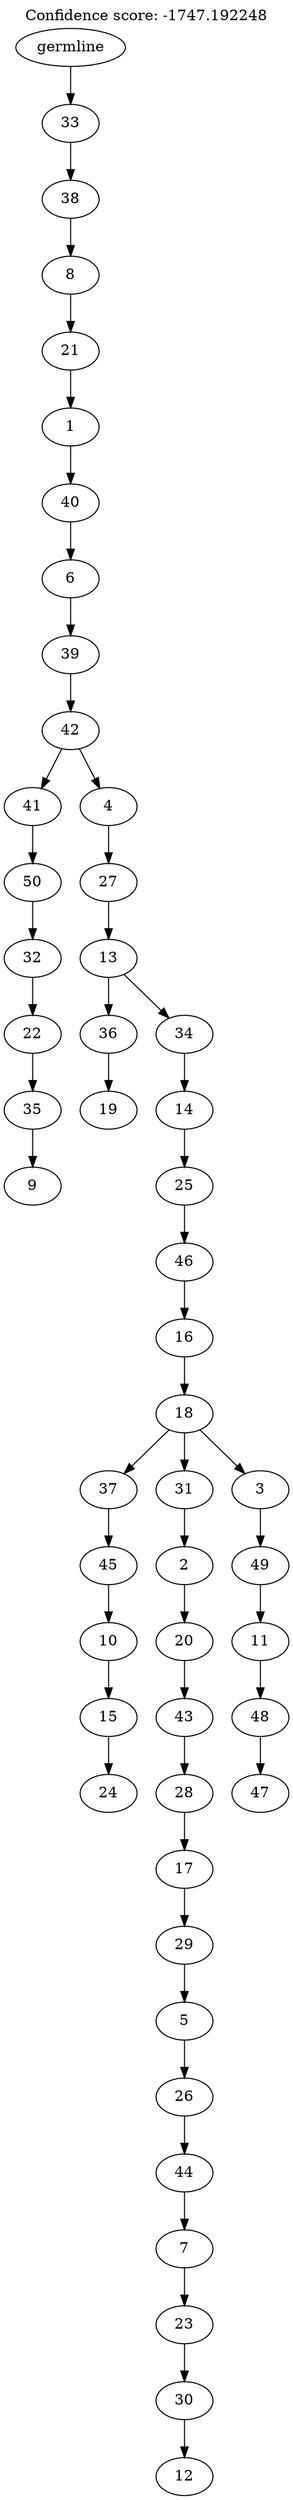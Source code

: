 digraph g {
	"49" -> "50";
	"50" [label="9"];
	"48" -> "49";
	"49" [label="35"];
	"47" -> "48";
	"48" [label="22"];
	"46" -> "47";
	"47" [label="32"];
	"45" -> "46";
	"46" [label="50"];
	"43" -> "44";
	"44" [label="19"];
	"41" -> "42";
	"42" [label="24"];
	"40" -> "41";
	"41" [label="15"];
	"39" -> "40";
	"40" [label="10"];
	"38" -> "39";
	"39" [label="45"];
	"36" -> "37";
	"37" [label="12"];
	"35" -> "36";
	"36" [label="30"];
	"34" -> "35";
	"35" [label="23"];
	"33" -> "34";
	"34" [label="7"];
	"32" -> "33";
	"33" [label="44"];
	"31" -> "32";
	"32" [label="26"];
	"30" -> "31";
	"31" [label="5"];
	"29" -> "30";
	"30" [label="29"];
	"28" -> "29";
	"29" [label="17"];
	"27" -> "28";
	"28" [label="28"];
	"26" -> "27";
	"27" [label="43"];
	"25" -> "26";
	"26" [label="20"];
	"24" -> "25";
	"25" [label="2"];
	"22" -> "23";
	"23" [label="47"];
	"21" -> "22";
	"22" [label="48"];
	"20" -> "21";
	"21" [label="11"];
	"19" -> "20";
	"20" [label="49"];
	"18" -> "19";
	"19" [label="3"];
	"18" -> "24";
	"24" [label="31"];
	"18" -> "38";
	"38" [label="37"];
	"17" -> "18";
	"18" [label="18"];
	"16" -> "17";
	"17" [label="16"];
	"15" -> "16";
	"16" [label="46"];
	"14" -> "15";
	"15" [label="25"];
	"13" -> "14";
	"14" [label="14"];
	"12" -> "13";
	"13" [label="34"];
	"12" -> "43";
	"43" [label="36"];
	"11" -> "12";
	"12" [label="13"];
	"10" -> "11";
	"11" [label="27"];
	"9" -> "10";
	"10" [label="4"];
	"9" -> "45";
	"45" [label="41"];
	"8" -> "9";
	"9" [label="42"];
	"7" -> "8";
	"8" [label="39"];
	"6" -> "7";
	"7" [label="6"];
	"5" -> "6";
	"6" [label="40"];
	"4" -> "5";
	"5" [label="1"];
	"3" -> "4";
	"4" [label="21"];
	"2" -> "3";
	"3" [label="8"];
	"1" -> "2";
	"2" [label="38"];
	"0" -> "1";
	"1" [label="33"];
	"0" [label="germline"];
	labelloc="t";
	label="Confidence score: -1747.192248";
}
